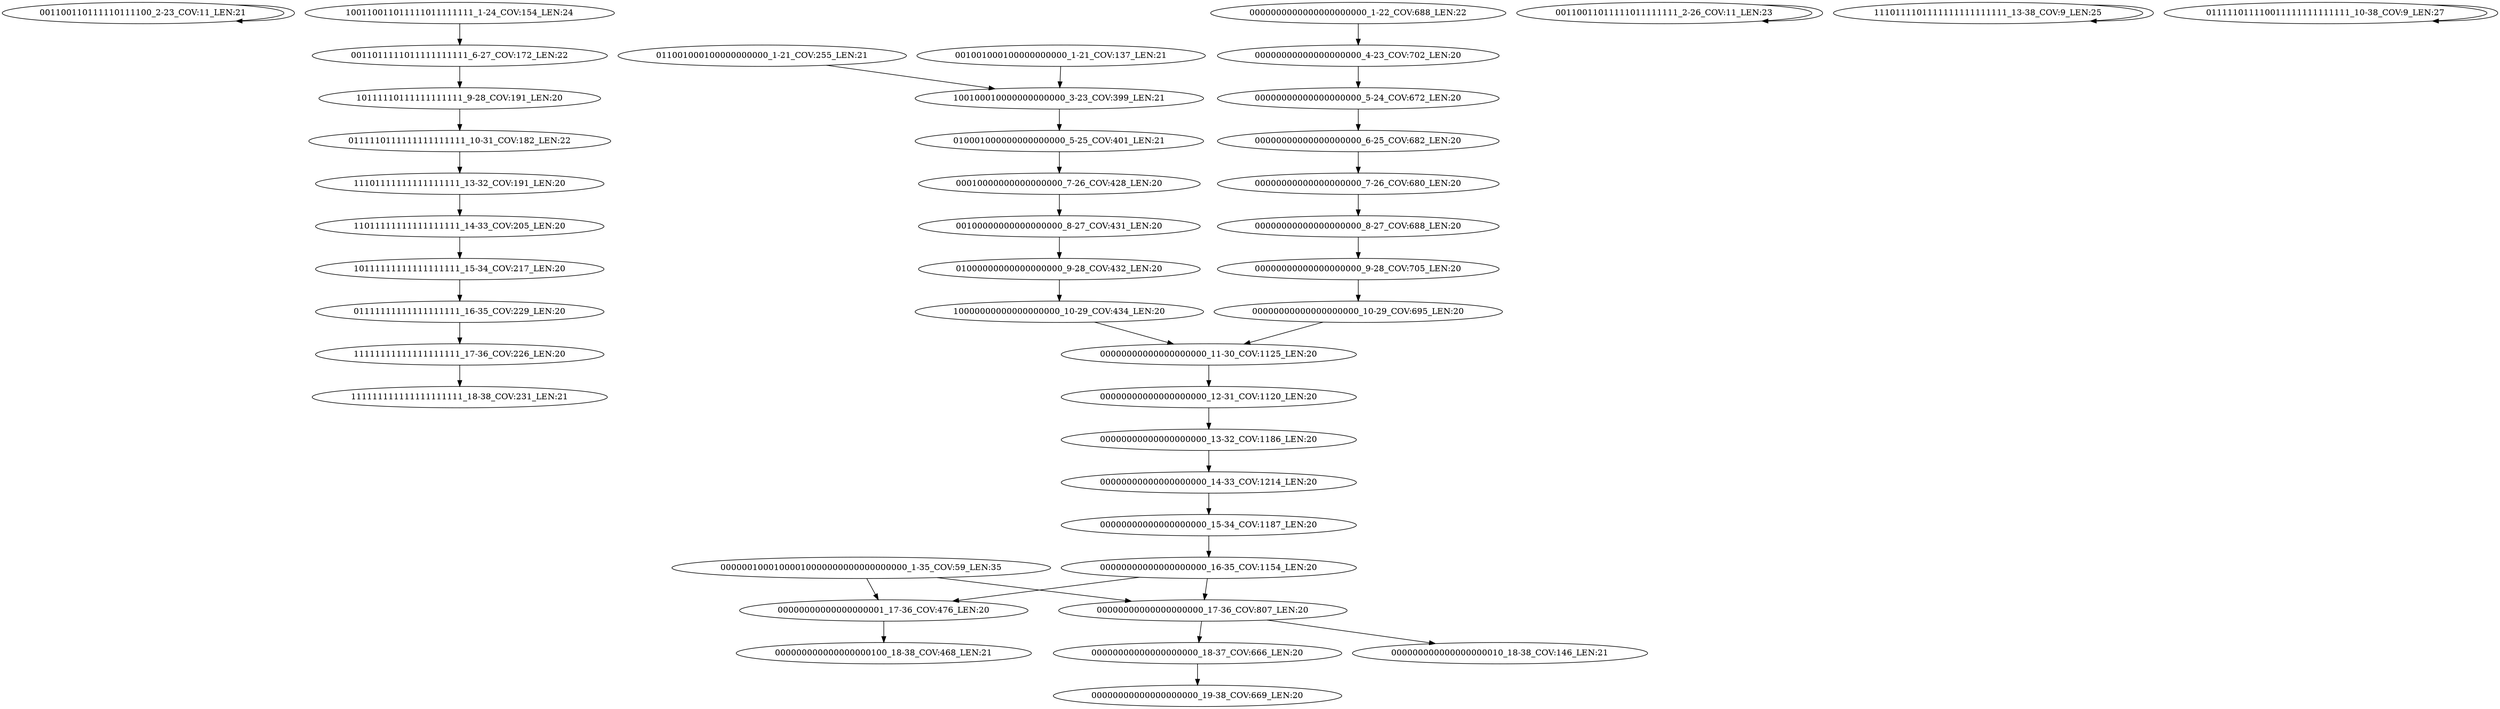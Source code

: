 digraph G {
    "001100110111110111100_2-23_COV:11_LEN:21" -> "001100110111110111100_2-23_COV:11_LEN:21";
    "10111110111111111111_9-28_COV:191_LEN:20" -> "0111110111111111111111_10-31_COV:182_LEN:22";
    "01000000000000000000_9-28_COV:432_LEN:20" -> "10000000000000000000_10-29_COV:434_LEN:20";
    "11101111111111111111_13-32_COV:191_LEN:20" -> "11011111111111111111_14-33_COV:205_LEN:20";
    "00000000000000000000_8-27_COV:688_LEN:20" -> "00000000000000000000_9-28_COV:705_LEN:20";
    "00000000000000000000_11-30_COV:1125_LEN:20" -> "00000000000000000000_12-31_COV:1120_LEN:20";
    "00000010001000010000000000000000000_1-35_COV:59_LEN:35" -> "00000000000000000001_17-36_COV:476_LEN:20";
    "00000010001000010000000000000000000_1-35_COV:59_LEN:35" -> "00000000000000000000_17-36_COV:807_LEN:20";
    "00000000000000000001_17-36_COV:476_LEN:20" -> "000000000000000000100_18-38_COV:468_LEN:21";
    "00000000000000000000_5-24_COV:672_LEN:20" -> "00000000000000000000_6-25_COV:682_LEN:20";
    "00000000000000000000_15-34_COV:1187_LEN:20" -> "00000000000000000000_16-35_COV:1154_LEN:20";
    "0011011111011111111111_6-27_COV:172_LEN:22" -> "10111110111111111111_9-28_COV:191_LEN:20";
    "00000000000000000000_6-25_COV:682_LEN:20" -> "00000000000000000000_7-26_COV:680_LEN:20";
    "00000000000000000000_9-28_COV:705_LEN:20" -> "00000000000000000000_10-29_COV:695_LEN:20";
    "11111111111111111111_17-36_COV:226_LEN:20" -> "111111111111111111111_18-38_COV:231_LEN:21";
    "00110011011111011111111_2-26_COV:11_LEN:23" -> "00110011011111011111111_2-26_COV:11_LEN:23";
    "00000000000000000000_12-31_COV:1120_LEN:20" -> "00000000000000000000_13-32_COV:1186_LEN:20";
    "00000000000000000000_13-32_COV:1186_LEN:20" -> "00000000000000000000_14-33_COV:1214_LEN:20";
    "11011111111111111111_14-33_COV:205_LEN:20" -> "10111111111111111111_15-34_COV:217_LEN:20";
    "10000000000000000000_10-29_COV:434_LEN:20" -> "00000000000000000000_11-30_COV:1125_LEN:20";
    "0111110111111111111111_10-31_COV:182_LEN:22" -> "11101111111111111111_13-32_COV:191_LEN:20";
    "100110011011111011111111_1-24_COV:154_LEN:24" -> "0011011111011111111111_6-27_COV:172_LEN:22";
    "10111111111111111111_15-34_COV:217_LEN:20" -> "01111111111111111111_16-35_COV:229_LEN:20";
    "1110111101111111111111111_13-38_COV:9_LEN:25" -> "1110111101111111111111111_13-38_COV:9_LEN:25";
    "00000000000000000000_14-33_COV:1214_LEN:20" -> "00000000000000000000_15-34_COV:1187_LEN:20";
    "01111111111111111111_16-35_COV:229_LEN:20" -> "11111111111111111111_17-36_COV:226_LEN:20";
    "00000000000000000000_7-26_COV:680_LEN:20" -> "00000000000000000000_8-27_COV:688_LEN:20";
    "001001000100000000000_1-21_COV:137_LEN:21" -> "100100010000000000000_3-23_COV:399_LEN:21";
    "100100010000000000000_3-23_COV:399_LEN:21" -> "010001000000000000000_5-25_COV:401_LEN:21";
    "00000000000000000000_16-35_COV:1154_LEN:20" -> "00000000000000000001_17-36_COV:476_LEN:20";
    "00000000000000000000_16-35_COV:1154_LEN:20" -> "00000000000000000000_17-36_COV:807_LEN:20";
    "011001000100000000000_1-21_COV:255_LEN:21" -> "100100010000000000000_3-23_COV:399_LEN:21";
    "011111011110011111111111111_10-38_COV:9_LEN:27" -> "011111011110011111111111111_10-38_COV:9_LEN:27";
    "010001000000000000000_5-25_COV:401_LEN:21" -> "00010000000000000000_7-26_COV:428_LEN:20";
    "00010000000000000000_7-26_COV:428_LEN:20" -> "00100000000000000000_8-27_COV:431_LEN:20";
    "00000000000000000000_17-36_COV:807_LEN:20" -> "000000000000000000010_18-38_COV:146_LEN:21";
    "00000000000000000000_17-36_COV:807_LEN:20" -> "00000000000000000000_18-37_COV:666_LEN:20";
    "00000000000000000000_10-29_COV:695_LEN:20" -> "00000000000000000000_11-30_COV:1125_LEN:20";
    "00000000000000000000_4-23_COV:702_LEN:20" -> "00000000000000000000_5-24_COV:672_LEN:20";
    "00000000000000000000_18-37_COV:666_LEN:20" -> "00000000000000000000_19-38_COV:669_LEN:20";
    "0000000000000000000000_1-22_COV:688_LEN:22" -> "00000000000000000000_4-23_COV:702_LEN:20";
    "00100000000000000000_8-27_COV:431_LEN:20" -> "01000000000000000000_9-28_COV:432_LEN:20";
}
